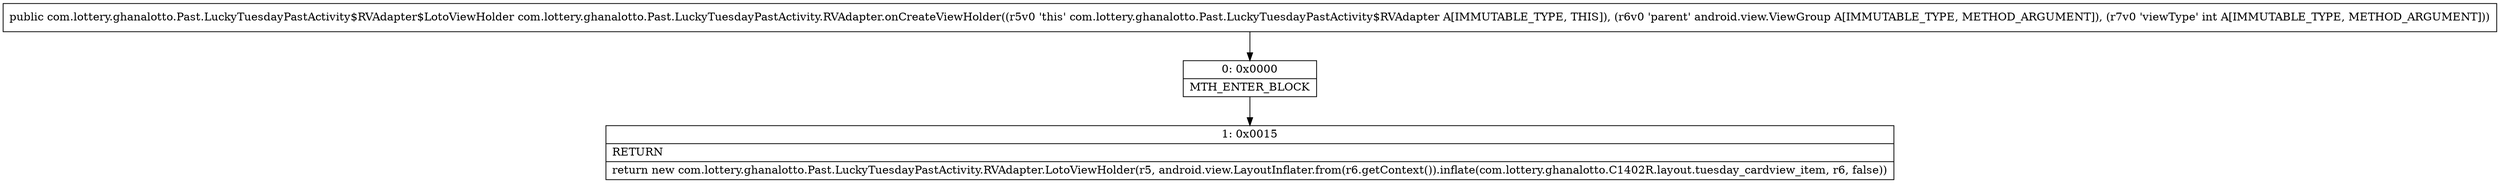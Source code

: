 digraph "CFG forcom.lottery.ghanalotto.Past.LuckyTuesdayPastActivity.RVAdapter.onCreateViewHolder(Landroid\/view\/ViewGroup;I)Lcom\/lottery\/ghanalotto\/Past\/LuckyTuesdayPastActivity$RVAdapter$LotoViewHolder;" {
Node_0 [shape=record,label="{0\:\ 0x0000|MTH_ENTER_BLOCK\l}"];
Node_1 [shape=record,label="{1\:\ 0x0015|RETURN\l|return new com.lottery.ghanalotto.Past.LuckyTuesdayPastActivity.RVAdapter.LotoViewHolder(r5, android.view.LayoutInflater.from(r6.getContext()).inflate(com.lottery.ghanalotto.C1402R.layout.tuesday_cardview_item, r6, false))\l}"];
MethodNode[shape=record,label="{public com.lottery.ghanalotto.Past.LuckyTuesdayPastActivity$RVAdapter$LotoViewHolder com.lottery.ghanalotto.Past.LuckyTuesdayPastActivity.RVAdapter.onCreateViewHolder((r5v0 'this' com.lottery.ghanalotto.Past.LuckyTuesdayPastActivity$RVAdapter A[IMMUTABLE_TYPE, THIS]), (r6v0 'parent' android.view.ViewGroup A[IMMUTABLE_TYPE, METHOD_ARGUMENT]), (r7v0 'viewType' int A[IMMUTABLE_TYPE, METHOD_ARGUMENT])) }"];
MethodNode -> Node_0;
Node_0 -> Node_1;
}

